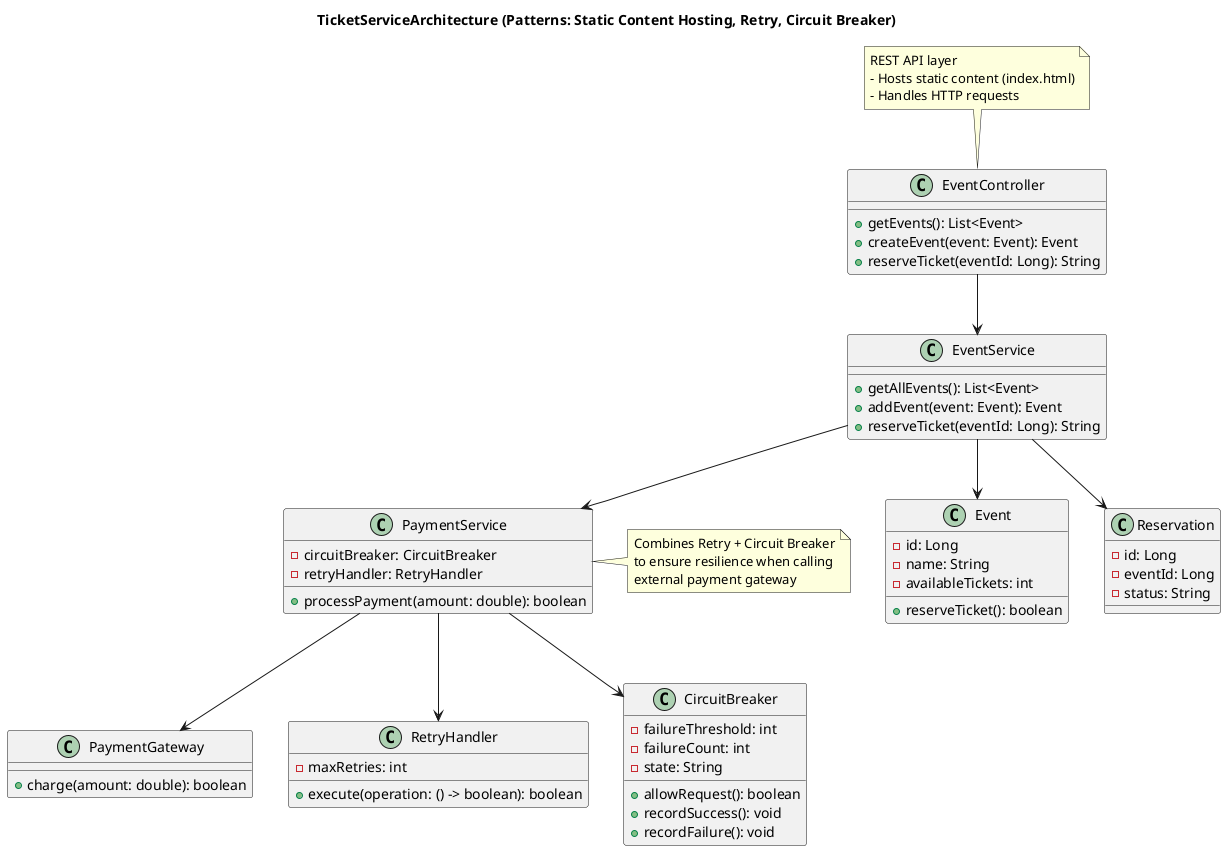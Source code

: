 @startuml TicketServiceArchitecture
title TicketServiceArchitecture (Patterns: Static Content Hosting, Retry, Circuit Breaker)

class Event {
  - id: Long
  - name: String
  - availableTickets: int
  + reserveTicket(): boolean
}

class Reservation {
  - id: Long
  - eventId: Long
  - status: String
}

class EventController {
  + getEvents(): List<Event>
  + createEvent(event: Event): Event
  + reserveTicket(eventId: Long): String
}

class EventService {
  + getAllEvents(): List<Event>
  + addEvent(event: Event): Event
  + reserveTicket(eventId: Long): String
}

class PaymentService {
  - circuitBreaker: CircuitBreaker
  - retryHandler: RetryHandler
  + processPayment(amount: double): boolean
}

class PaymentGateway {
  + charge(amount: double): boolean
}

class RetryHandler {
  - maxRetries: int
  + execute(operation: () -> boolean): boolean
}

class CircuitBreaker {
  - failureThreshold: int
  - failureCount: int
  - state: String
  + allowRequest(): boolean
  + recordSuccess(): void
  + recordFailure(): void
}

EventController --> EventService
EventService --> Event
EventService --> Reservation
EventService --> PaymentService
PaymentService --> PaymentGateway
PaymentService --> RetryHandler
PaymentService --> CircuitBreaker

note top of EventController
  REST API layer
  - Hosts static content (index.html)
  - Handles HTTP requests
end note

note right of PaymentService
  Combines Retry + Circuit Breaker
  to ensure resilience when calling
  external payment gateway
end note

@enduml